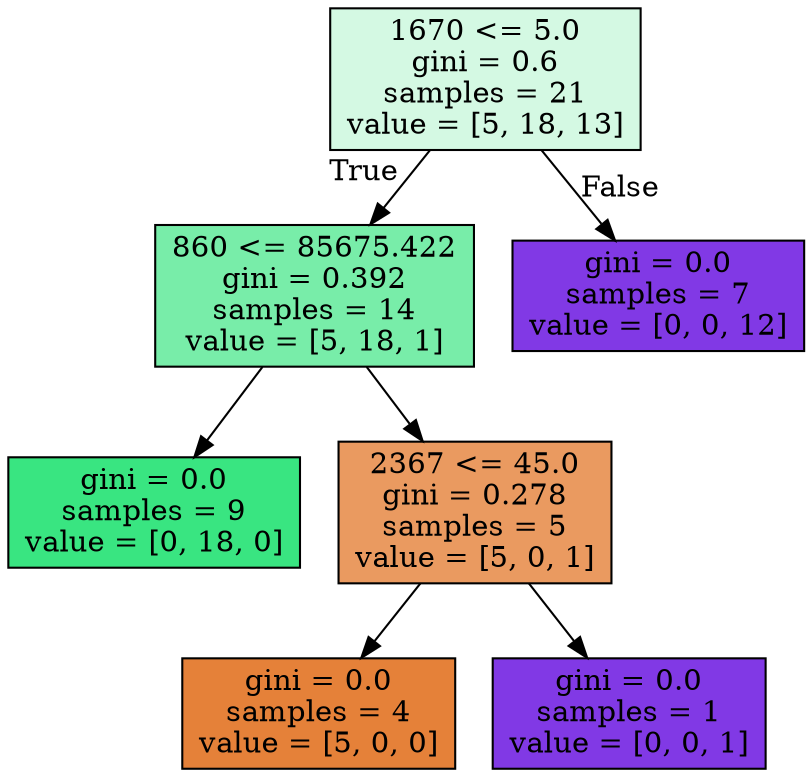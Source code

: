 digraph Tree {
node [shape=box, style="filled", color="black"] ;
0 [label="1670 <= 5.0\ngini = 0.6\nsamples = 21\nvalue = [5, 18, 13]", fillcolor="#39e58137"] ;
1 [label="860 <= 85675.422\ngini = 0.392\nsamples = 14\nvalue = [5, 18, 1]", fillcolor="#39e581ae"] ;
0 -> 1 [labeldistance=2.5, labelangle=45, headlabel="True"] ;
2 [label="gini = 0.0\nsamples = 9\nvalue = [0, 18, 0]", fillcolor="#39e581ff"] ;
1 -> 2 ;
3 [label="2367 <= 45.0\ngini = 0.278\nsamples = 5\nvalue = [5, 0, 1]", fillcolor="#e58139cc"] ;
1 -> 3 ;
4 [label="gini = 0.0\nsamples = 4\nvalue = [5, 0, 0]", fillcolor="#e58139ff"] ;
3 -> 4 ;
5 [label="gini = 0.0\nsamples = 1\nvalue = [0, 0, 1]", fillcolor="#8139e5ff"] ;
3 -> 5 ;
6 [label="gini = 0.0\nsamples = 7\nvalue = [0, 0, 12]", fillcolor="#8139e5ff"] ;
0 -> 6 [labeldistance=2.5, labelangle=-45, headlabel="False"] ;
}